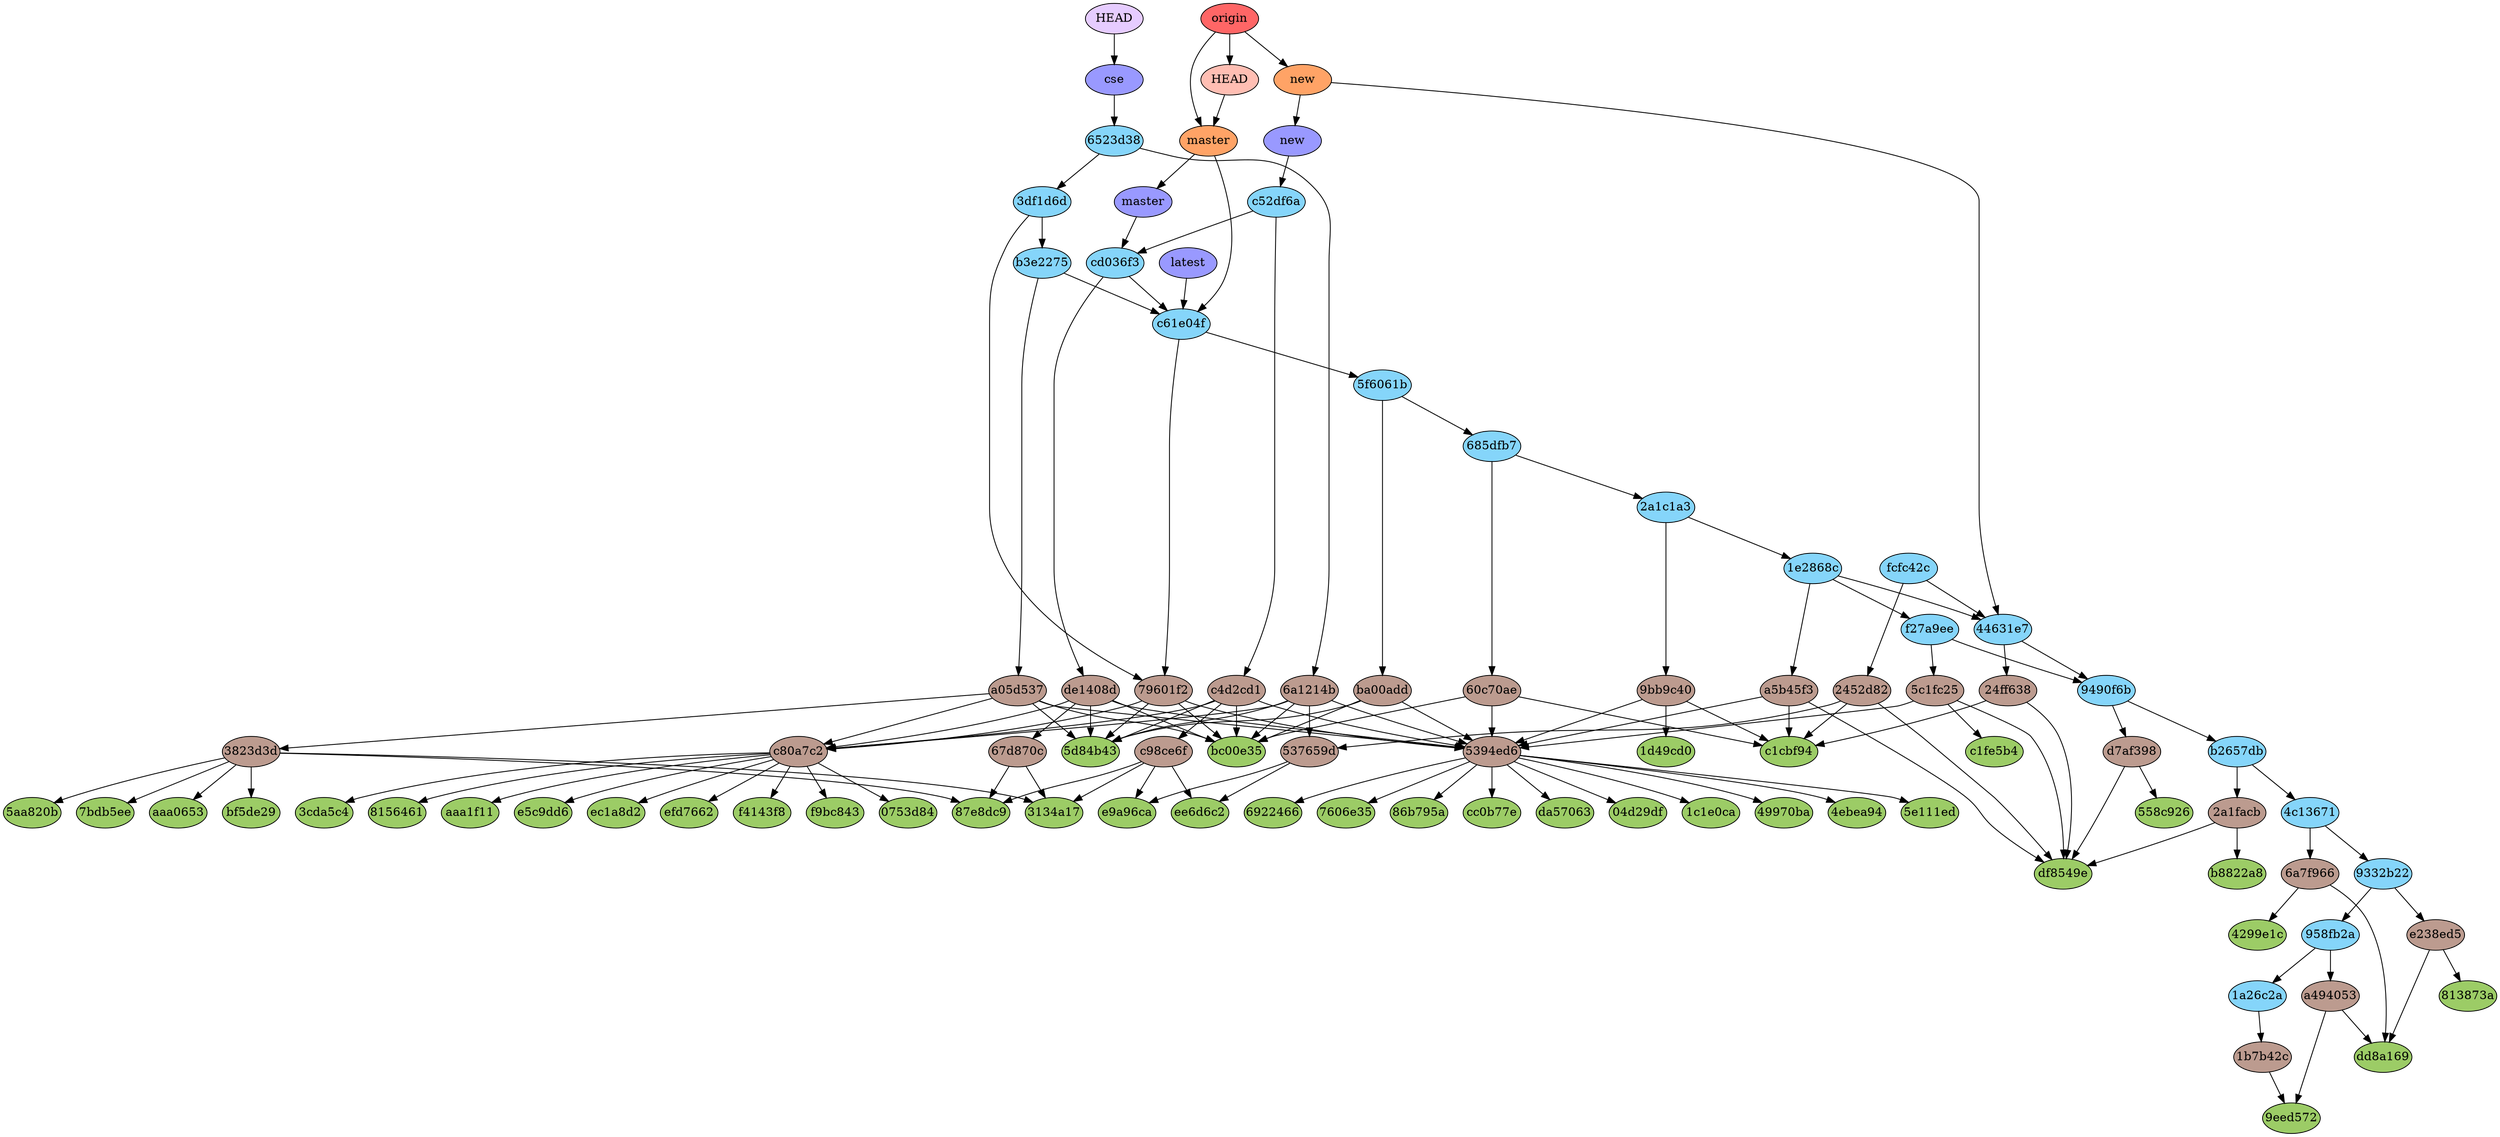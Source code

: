 digraph auto {
	graph [bgcolor=transparent]
	node [fixedsize=true style=filled width=0.95]
	"04d29dfb265114f5fd8061dc5fb9b0fe76db7229" [label="04d29df" fillcolor="#9ccc66"]
	"0753d846628c7c29df291fdce3289f33e7f4e2c5" [label="0753d84" fillcolor="#9ccc66"]
	"1c1e0ca00a032aabdc2d6f3438c02941368e028c" [label="1c1e0ca" fillcolor="#9ccc66"]
	"1d49cd0e333560a54951edf78b82aad31315f48d" [label="1d49cd0" fillcolor="#9ccc66"]
	"3134a17dbfa9ddcf27695d785b366586e654f338" [label="3134a17" fillcolor="#9ccc66"]
	"3cda5c46721463242d8960ca6d36ddbbf059925f" [label="3cda5c4" fillcolor="#9ccc66"]
	"4299e1c993a934091a5f801a7ee0cf35ef41deb4" [label="4299e1c" fillcolor="#9ccc66"]
	"49970baefc9cd797fad3655bc4e209f781bff5e2" [label="49970ba" fillcolor="#9ccc66"]
	"4ebea941578cffbde24f32bd04ba6df1dbd8fc56" [label="4ebea94" fillcolor="#9ccc66"]
	"558c92683c76a231c9d0c8eb851c2c116fa2f4f6" [label="558c926" fillcolor="#9ccc66"]
	"5aa820bab5ceb87d7c5763ad63577cfd3101f43e" [label="5aa820b" fillcolor="#9ccc66"]
	"5d84b43bb69baf45604527cae9f73ae2258f9019" [label="5d84b43" fillcolor="#9ccc66"]
	"5e111ede7c8eef075e530e633b47210e7fb8e234" [label="5e111ed" fillcolor="#9ccc66"]
	"69224664d1337110b667196164af47cf59806541" [label=6922466 fillcolor="#9ccc66"]
	"7606e35333c07d24abb34af3a933e988c3b7dc34" [label="7606e35" fillcolor="#9ccc66"]
	"7bdb5ee6c8ec124d5d86275afdb304c3175a6577" [label="7bdb5ee" fillcolor="#9ccc66"]
	"813873afd09e53421633593568b7f48398998ca1" [label="813873a" fillcolor="#9ccc66"]
	"81564615d6e282fabda4dadd5468d5fedeb11e2e" [label=8156461 fillcolor="#9ccc66"]
	"86b795af5440c12d35ed6f3672177c75ab79d621" [label="86b795a" fillcolor="#9ccc66"]
	"87e8dc99c3dcf6e8dcff3b396097d101c9c0a334" [label="87e8dc9" fillcolor="#9ccc66"]
	"9eed5720e465e7f1475d072ec649384475122e22" [label="9eed572" fillcolor="#9ccc66"]
	aaa065324730942740f129cb35e849b2bd6c739f [label=aaa0653 fillcolor="#9ccc66"]
	aaa1f1148abfd394ec0cd628bc74d70db422e9e8 [label=aaa1f11 fillcolor="#9ccc66"]
	b8822a8f9306b49a8232341e185de405331a18e5 [label=b8822a8 fillcolor="#9ccc66"]
	bc00e35f5035bd1fd7e0e966ac21121c1c9ddc70 [label=bc00e35 fillcolor="#9ccc66"]
	bf5de292a53de64e300c280e2d24f5646d9dd370 [label=bf5de29 fillcolor="#9ccc66"]
	c1cbf94b64d91d585f35191306d25ff2bc1c54b7 [label=c1cbf94 fillcolor="#9ccc66"]
	c1fe5b488ff5587080840f674224cdd367fa6859 [label=c1fe5b4 fillcolor="#9ccc66"]
	cc0b77e49ddf2ecb338a2a36ec336336650ec37f [label=cc0b77e fillcolor="#9ccc66"]
	da57063df37eb5426d5b80d7f8a0df27b1751fff [label=da57063 fillcolor="#9ccc66"]
	dd8a169aaaca375893503ff900cab363c933ce3e [label=dd8a169 fillcolor="#9ccc66"]
	df8549e4b7f6ad941b29ffe5f38e67fe2314cccf [label=df8549e fillcolor="#9ccc66"]
	e5c9dd6dd288a5512b661addcc7d15f39961e0b9 [label=e5c9dd6 fillcolor="#9ccc66"]
	e9a96ca2544df45c829c5f75add9225bbf805172 [label=e9a96ca fillcolor="#9ccc66"]
	ec1a8d20444d70c74a756bc003cb2685b8343a83 [label=ec1a8d2 fillcolor="#9ccc66"]
	ee6d6c234579af4e3def072a227f9342a419dd97 [label=ee6d6c2 fillcolor="#9ccc66"]
	efd76620e07c2b6fc2c3efd68c1972851ba51cd7 [label=efd7662 fillcolor="#9ccc66"]
	f4143f844c985cc2991137f5c8ce117c64302745 [label=f4143f8 fillcolor="#9ccc66"]
	f9bc84315ff9d5db27e55ff40a8c3ff891c8e67a [label=f9bc843 fillcolor="#9ccc66"]
	"1b7b42cf15268368b22cd8a88e01e59eac51aa37" [label="1b7b42c" fillcolor="#bc9b8f"]
	"1b7b42cf15268368b22cd8a88e01e59eac51aa37" -> "9eed5720e465e7f1475d072ec649384475122e22"
	"2452d82db895c3140e98917d06d9bc4eae8b07c2" [label="2452d82" fillcolor="#bc9b8f"]
	"2452d82db895c3140e98917d06d9bc4eae8b07c2" -> "537659d8c6ff20bae7d7e5e74bedb8b6fdab64e0"
	"2452d82db895c3140e98917d06d9bc4eae8b07c2" -> c1cbf94b64d91d585f35191306d25ff2bc1c54b7
	"2452d82db895c3140e98917d06d9bc4eae8b07c2" -> df8549e4b7f6ad941b29ffe5f38e67fe2314cccf
	"24ff6381a9642dd8af7ceeca4bc31bbdbd32c795" [label="24ff638" fillcolor="#bc9b8f"]
	"24ff6381a9642dd8af7ceeca4bc31bbdbd32c795" -> c1cbf94b64d91d585f35191306d25ff2bc1c54b7
	"24ff6381a9642dd8af7ceeca4bc31bbdbd32c795" -> df8549e4b7f6ad941b29ffe5f38e67fe2314cccf
	"2a1facbb79af4cdf5a63d6569201dff3ecd3cb8a" [label="2a1facb" fillcolor="#bc9b8f"]
	"2a1facbb79af4cdf5a63d6569201dff3ecd3cb8a" -> b8822a8f9306b49a8232341e185de405331a18e5
	"2a1facbb79af4cdf5a63d6569201dff3ecd3cb8a" -> df8549e4b7f6ad941b29ffe5f38e67fe2314cccf
	"3823d3d249d7817c26dc96ba92ae0e5e839de3ce" [label="3823d3d" fillcolor="#bc9b8f"]
	"3823d3d249d7817c26dc96ba92ae0e5e839de3ce" -> "87e8dc99c3dcf6e8dcff3b396097d101c9c0a334"
	"3823d3d249d7817c26dc96ba92ae0e5e839de3ce" -> "3134a17dbfa9ddcf27695d785b366586e654f338"
	"3823d3d249d7817c26dc96ba92ae0e5e839de3ce" -> bf5de292a53de64e300c280e2d24f5646d9dd370
	"3823d3d249d7817c26dc96ba92ae0e5e839de3ce" -> aaa065324730942740f129cb35e849b2bd6c739f
	"3823d3d249d7817c26dc96ba92ae0e5e839de3ce" -> "7bdb5ee6c8ec124d5d86275afdb304c3175a6577"
	"3823d3d249d7817c26dc96ba92ae0e5e839de3ce" -> "5aa820bab5ceb87d7c5763ad63577cfd3101f43e"
	"537659d8c6ff20bae7d7e5e74bedb8b6fdab64e0" [label="537659d" fillcolor="#bc9b8f"]
	"537659d8c6ff20bae7d7e5e74bedb8b6fdab64e0" -> e9a96ca2544df45c829c5f75add9225bbf805172
	"537659d8c6ff20bae7d7e5e74bedb8b6fdab64e0" -> ee6d6c234579af4e3def072a227f9342a419dd97
	"5394ed62fc00d5308875d0b93badde623474bc23" [label="5394ed6" fillcolor="#bc9b8f"]
	"5394ed62fc00d5308875d0b93badde623474bc23" -> da57063df37eb5426d5b80d7f8a0df27b1751fff
	"5394ed62fc00d5308875d0b93badde623474bc23" -> "69224664d1337110b667196164af47cf59806541"
	"5394ed62fc00d5308875d0b93badde623474bc23" -> "4ebea941578cffbde24f32bd04ba6df1dbd8fc56"
	"5394ed62fc00d5308875d0b93badde623474bc23" -> cc0b77e49ddf2ecb338a2a36ec336336650ec37f
	"5394ed62fc00d5308875d0b93badde623474bc23" -> "86b795af5440c12d35ed6f3672177c75ab79d621"
	"5394ed62fc00d5308875d0b93badde623474bc23" -> "5e111ede7c8eef075e530e633b47210e7fb8e234"
	"5394ed62fc00d5308875d0b93badde623474bc23" -> "1c1e0ca00a032aabdc2d6f3438c02941368e028c"
	"5394ed62fc00d5308875d0b93badde623474bc23" -> "04d29dfb265114f5fd8061dc5fb9b0fe76db7229"
	"5394ed62fc00d5308875d0b93badde623474bc23" -> "7606e35333c07d24abb34af3a933e988c3b7dc34"
	"5394ed62fc00d5308875d0b93badde623474bc23" -> "49970baefc9cd797fad3655bc4e209f781bff5e2"
	"5c1fc25c0210789ad894e8736cd83fb2886f4de8" [label="5c1fc25" fillcolor="#bc9b8f"]
	"5c1fc25c0210789ad894e8736cd83fb2886f4de8" -> c1fe5b488ff5587080840f674224cdd367fa6859
	"5c1fc25c0210789ad894e8736cd83fb2886f4de8" -> df8549e4b7f6ad941b29ffe5f38e67fe2314cccf
	"5c1fc25c0210789ad894e8736cd83fb2886f4de8" -> "5394ed62fc00d5308875d0b93badde623474bc23"
	"60c70aedf4727928aeab0e36693859ebbcb58708" [label="60c70ae" fillcolor="#bc9b8f"]
	"60c70aedf4727928aeab0e36693859ebbcb58708" -> c1cbf94b64d91d585f35191306d25ff2bc1c54b7
	"60c70aedf4727928aeab0e36693859ebbcb58708" -> bc00e35f5035bd1fd7e0e966ac21121c1c9ddc70
	"60c70aedf4727928aeab0e36693859ebbcb58708" -> "5394ed62fc00d5308875d0b93badde623474bc23"
	"67d870c14ab952934667e63b4f9e590ce4d9452b" [label="67d870c" fillcolor="#bc9b8f"]
	"67d870c14ab952934667e63b4f9e590ce4d9452b" -> "87e8dc99c3dcf6e8dcff3b396097d101c9c0a334"
	"67d870c14ab952934667e63b4f9e590ce4d9452b" -> "3134a17dbfa9ddcf27695d785b366586e654f338"
	"6a1214bc36996d82608410bd35eba49fa626d2a9" [label="6a1214b" fillcolor="#bc9b8f"]
	"6a1214bc36996d82608410bd35eba49fa626d2a9" -> "537659d8c6ff20bae7d7e5e74bedb8b6fdab64e0"
	"6a1214bc36996d82608410bd35eba49fa626d2a9" -> c80a7c23fc86c0c8e7be7385f0152829c476b60b
	"6a1214bc36996d82608410bd35eba49fa626d2a9" -> "5d84b43bb69baf45604527cae9f73ae2258f9019"
	"6a1214bc36996d82608410bd35eba49fa626d2a9" -> bc00e35f5035bd1fd7e0e966ac21121c1c9ddc70
	"6a1214bc36996d82608410bd35eba49fa626d2a9" -> "5394ed62fc00d5308875d0b93badde623474bc23"
	"6a7f96667fe939f9f3b3aa8864f5b5538cf4533c" [label="6a7f966" fillcolor="#bc9b8f"]
	"6a7f96667fe939f9f3b3aa8864f5b5538cf4533c" -> "4299e1c993a934091a5f801a7ee0cf35ef41deb4"
	"6a7f96667fe939f9f3b3aa8864f5b5538cf4533c" -> dd8a169aaaca375893503ff900cab363c933ce3e
	"79601f205dd534ae96afd0027e9832767abcdbc4" [label="79601f2" fillcolor="#bc9b8f"]
	"79601f205dd534ae96afd0027e9832767abcdbc4" -> c80a7c23fc86c0c8e7be7385f0152829c476b60b
	"79601f205dd534ae96afd0027e9832767abcdbc4" -> "5d84b43bb69baf45604527cae9f73ae2258f9019"
	"79601f205dd534ae96afd0027e9832767abcdbc4" -> bc00e35f5035bd1fd7e0e966ac21121c1c9ddc70
	"79601f205dd534ae96afd0027e9832767abcdbc4" -> "5394ed62fc00d5308875d0b93badde623474bc23"
	"9bb9c402d24ac51180bb616cdfc1797f2a6c1e97" [label="9bb9c40" fillcolor="#bc9b8f"]
	"9bb9c402d24ac51180bb616cdfc1797f2a6c1e97" -> c1cbf94b64d91d585f35191306d25ff2bc1c54b7
	"9bb9c402d24ac51180bb616cdfc1797f2a6c1e97" -> "1d49cd0e333560a54951edf78b82aad31315f48d"
	"9bb9c402d24ac51180bb616cdfc1797f2a6c1e97" -> "5394ed62fc00d5308875d0b93badde623474bc23"
	a05d5379fd4f4ab73e9d4a088314b8c402fa0e84 [label=a05d537 fillcolor="#bc9b8f"]
	a05d5379fd4f4ab73e9d4a088314b8c402fa0e84 -> "3823d3d249d7817c26dc96ba92ae0e5e839de3ce"
	a05d5379fd4f4ab73e9d4a088314b8c402fa0e84 -> c80a7c23fc86c0c8e7be7385f0152829c476b60b
	a05d5379fd4f4ab73e9d4a088314b8c402fa0e84 -> "5d84b43bb69baf45604527cae9f73ae2258f9019"
	a05d5379fd4f4ab73e9d4a088314b8c402fa0e84 -> bc00e35f5035bd1fd7e0e966ac21121c1c9ddc70
	a05d5379fd4f4ab73e9d4a088314b8c402fa0e84 -> "5394ed62fc00d5308875d0b93badde623474bc23"
	a494053307437cf86a375f52733ead61753df34b [label=a494053 fillcolor="#bc9b8f"]
	a494053307437cf86a375f52733ead61753df34b -> "9eed5720e465e7f1475d072ec649384475122e22"
	a494053307437cf86a375f52733ead61753df34b -> dd8a169aaaca375893503ff900cab363c933ce3e
	a5b45f3fa1d9c225bcaef7113b8c3ba0e23736eb [label=a5b45f3 fillcolor="#bc9b8f"]
	a5b45f3fa1d9c225bcaef7113b8c3ba0e23736eb -> c1cbf94b64d91d585f35191306d25ff2bc1c54b7
	a5b45f3fa1d9c225bcaef7113b8c3ba0e23736eb -> df8549e4b7f6ad941b29ffe5f38e67fe2314cccf
	a5b45f3fa1d9c225bcaef7113b8c3ba0e23736eb -> "5394ed62fc00d5308875d0b93badde623474bc23"
	ba00add0cd0ce89f912507591a1999c00a10ac3d [label=ba00add fillcolor="#bc9b8f"]
	ba00add0cd0ce89f912507591a1999c00a10ac3d -> "5d84b43bb69baf45604527cae9f73ae2258f9019"
	ba00add0cd0ce89f912507591a1999c00a10ac3d -> bc00e35f5035bd1fd7e0e966ac21121c1c9ddc70
	ba00add0cd0ce89f912507591a1999c00a10ac3d -> "5394ed62fc00d5308875d0b93badde623474bc23"
	c4d2cd1b38f9621b02b6fc575d7f9f53e33365ad [label=c4d2cd1 fillcolor="#bc9b8f"]
	c4d2cd1b38f9621b02b6fc575d7f9f53e33365ad -> c98ce6fce3d73d995d7773bd6afd799450ec45ef
	c4d2cd1b38f9621b02b6fc575d7f9f53e33365ad -> c80a7c23fc86c0c8e7be7385f0152829c476b60b
	c4d2cd1b38f9621b02b6fc575d7f9f53e33365ad -> "5d84b43bb69baf45604527cae9f73ae2258f9019"
	c4d2cd1b38f9621b02b6fc575d7f9f53e33365ad -> bc00e35f5035bd1fd7e0e966ac21121c1c9ddc70
	c4d2cd1b38f9621b02b6fc575d7f9f53e33365ad -> "5394ed62fc00d5308875d0b93badde623474bc23"
	c80a7c23fc86c0c8e7be7385f0152829c476b60b [label=c80a7c2 fillcolor="#bc9b8f"]
	c80a7c23fc86c0c8e7be7385f0152829c476b60b -> "81564615d6e282fabda4dadd5468d5fedeb11e2e"
	c80a7c23fc86c0c8e7be7385f0152829c476b60b -> f4143f844c985cc2991137f5c8ce117c64302745
	c80a7c23fc86c0c8e7be7385f0152829c476b60b -> aaa1f1148abfd394ec0cd628bc74d70db422e9e8
	c80a7c23fc86c0c8e7be7385f0152829c476b60b -> "0753d846628c7c29df291fdce3289f33e7f4e2c5"
	c80a7c23fc86c0c8e7be7385f0152829c476b60b -> "3cda5c46721463242d8960ca6d36ddbbf059925f"
	c80a7c23fc86c0c8e7be7385f0152829c476b60b -> e5c9dd6dd288a5512b661addcc7d15f39961e0b9
	c80a7c23fc86c0c8e7be7385f0152829c476b60b -> efd76620e07c2b6fc2c3efd68c1972851ba51cd7
	c80a7c23fc86c0c8e7be7385f0152829c476b60b -> f9bc84315ff9d5db27e55ff40a8c3ff891c8e67a
	c80a7c23fc86c0c8e7be7385f0152829c476b60b -> ec1a8d20444d70c74a756bc003cb2685b8343a83
	c98ce6fce3d73d995d7773bd6afd799450ec45ef [label=c98ce6f fillcolor="#bc9b8f"]
	c98ce6fce3d73d995d7773bd6afd799450ec45ef -> "87e8dc99c3dcf6e8dcff3b396097d101c9c0a334"
	c98ce6fce3d73d995d7773bd6afd799450ec45ef -> "3134a17dbfa9ddcf27695d785b366586e654f338"
	c98ce6fce3d73d995d7773bd6afd799450ec45ef -> e9a96ca2544df45c829c5f75add9225bbf805172
	c98ce6fce3d73d995d7773bd6afd799450ec45ef -> ee6d6c234579af4e3def072a227f9342a419dd97
	d7af398d9039339d10cbc8bae3443046c659ea1c [label=d7af398 fillcolor="#bc9b8f"]
	d7af398d9039339d10cbc8bae3443046c659ea1c -> "558c92683c76a231c9d0c8eb851c2c116fa2f4f6"
	d7af398d9039339d10cbc8bae3443046c659ea1c -> df8549e4b7f6ad941b29ffe5f38e67fe2314cccf
	de1408d572dde8dfcd7cdcc2a1a35d1ea9c36104 [label=de1408d fillcolor="#bc9b8f"]
	de1408d572dde8dfcd7cdcc2a1a35d1ea9c36104 -> "67d870c14ab952934667e63b4f9e590ce4d9452b"
	de1408d572dde8dfcd7cdcc2a1a35d1ea9c36104 -> c80a7c23fc86c0c8e7be7385f0152829c476b60b
	de1408d572dde8dfcd7cdcc2a1a35d1ea9c36104 -> "5d84b43bb69baf45604527cae9f73ae2258f9019"
	de1408d572dde8dfcd7cdcc2a1a35d1ea9c36104 -> bc00e35f5035bd1fd7e0e966ac21121c1c9ddc70
	de1408d572dde8dfcd7cdcc2a1a35d1ea9c36104 -> "5394ed62fc00d5308875d0b93badde623474bc23"
	e238ed5c1b26fd0d2512a7607e4b22fca187a7ba [label=e238ed5 fillcolor="#bc9b8f"]
	e238ed5c1b26fd0d2512a7607e4b22fca187a7ba -> "813873afd09e53421633593568b7f48398998ca1"
	e238ed5c1b26fd0d2512a7607e4b22fca187a7ba -> dd8a169aaaca375893503ff900cab363c933ce3e
	"1a26c2aaaaa9bbed11283f0adf15b74f0e3b48eb" [label="1a26c2a" fillcolor="#85d5fa"]
	"1a26c2aaaaa9bbed11283f0adf15b74f0e3b48eb" -> "1b7b42cf15268368b22cd8a88e01e59eac51aa37"
	"1e2868ccc032d8b9465a60c36be1d3e826f981d6" [label="1e2868c" fillcolor="#85d5fa"]
	"1e2868ccc032d8b9465a60c36be1d3e826f981d6" -> a5b45f3fa1d9c225bcaef7113b8c3ba0e23736eb
	"1e2868ccc032d8b9465a60c36be1d3e826f981d6" -> f27a9ee93c4c83dc1e177b1e98f7696491b19363
	"1e2868ccc032d8b9465a60c36be1d3e826f981d6" -> "44631e7a5b2b27cd6d4af473a9b6e279e3d9fe83"
	"2a1c1a38814aafec197004000d774398d7ca79b8" [label="2a1c1a3" fillcolor="#85d5fa"]
	"2a1c1a38814aafec197004000d774398d7ca79b8" -> "9bb9c402d24ac51180bb616cdfc1797f2a6c1e97"
	"2a1c1a38814aafec197004000d774398d7ca79b8" -> "1e2868ccc032d8b9465a60c36be1d3e826f981d6"
	"3df1d6dc760889849968820ec81fdd6ba89599db" [label="3df1d6d" fillcolor="#85d5fa"]
	"3df1d6dc760889849968820ec81fdd6ba89599db" -> "79601f205dd534ae96afd0027e9832767abcdbc4"
	"3df1d6dc760889849968820ec81fdd6ba89599db" -> b3e22751739dc43e5e078174582401c2ec82e320
	"44631e7a5b2b27cd6d4af473a9b6e279e3d9fe83" [label="44631e7" fillcolor="#85d5fa"]
	"44631e7a5b2b27cd6d4af473a9b6e279e3d9fe83" -> "24ff6381a9642dd8af7ceeca4bc31bbdbd32c795"
	"44631e7a5b2b27cd6d4af473a9b6e279e3d9fe83" -> "9490f6be2bc69353c23771d5efa2b4a54924c481"
	"4c136718b162745401f4857812c3c25d8cb905f0" [label="4c13671" fillcolor="#85d5fa"]
	"4c136718b162745401f4857812c3c25d8cb905f0" -> "6a7f96667fe939f9f3b3aa8864f5b5538cf4533c"
	"4c136718b162745401f4857812c3c25d8cb905f0" -> "9332b22c160043e515f90b578f27504ba068c6d3"
	"5f6061bc2993de48dfb9312830f3835a95385ea0" [label="5f6061b" fillcolor="#85d5fa"]
	"5f6061bc2993de48dfb9312830f3835a95385ea0" -> ba00add0cd0ce89f912507591a1999c00a10ac3d
	"5f6061bc2993de48dfb9312830f3835a95385ea0" -> "685dfb746ea4706777df6412295924528ac28434"
	"6523d38292fbd86bff67d784315062c3610c3e6f" [label="6523d38" fillcolor="#85d5fa"]
	"6523d38292fbd86bff67d784315062c3610c3e6f" -> "6a1214bc36996d82608410bd35eba49fa626d2a9"
	"6523d38292fbd86bff67d784315062c3610c3e6f" -> "3df1d6dc760889849968820ec81fdd6ba89599db"
	"685dfb746ea4706777df6412295924528ac28434" [label="685dfb7" fillcolor="#85d5fa"]
	"685dfb746ea4706777df6412295924528ac28434" -> "60c70aedf4727928aeab0e36693859ebbcb58708"
	"685dfb746ea4706777df6412295924528ac28434" -> "2a1c1a38814aafec197004000d774398d7ca79b8"
	"9332b22c160043e515f90b578f27504ba068c6d3" [label="9332b22" fillcolor="#85d5fa"]
	"9332b22c160043e515f90b578f27504ba068c6d3" -> e238ed5c1b26fd0d2512a7607e4b22fca187a7ba
	"9332b22c160043e515f90b578f27504ba068c6d3" -> "958fb2a66cf5a1fc0afb888cf3edb78a08fab993"
	"9490f6be2bc69353c23771d5efa2b4a54924c481" [label="9490f6b" fillcolor="#85d5fa"]
	"9490f6be2bc69353c23771d5efa2b4a54924c481" -> d7af398d9039339d10cbc8bae3443046c659ea1c
	"9490f6be2bc69353c23771d5efa2b4a54924c481" -> b2657dbc933fe337ae5eec52235095ecee3b72e6
	"958fb2a66cf5a1fc0afb888cf3edb78a08fab993" [label="958fb2a" fillcolor="#85d5fa"]
	"958fb2a66cf5a1fc0afb888cf3edb78a08fab993" -> a494053307437cf86a375f52733ead61753df34b
	"958fb2a66cf5a1fc0afb888cf3edb78a08fab993" -> "1a26c2aaaaa9bbed11283f0adf15b74f0e3b48eb"
	b2657dbc933fe337ae5eec52235095ecee3b72e6 [label=b2657db fillcolor="#85d5fa"]
	b2657dbc933fe337ae5eec52235095ecee3b72e6 -> "2a1facbb79af4cdf5a63d6569201dff3ecd3cb8a"
	b2657dbc933fe337ae5eec52235095ecee3b72e6 -> "4c136718b162745401f4857812c3c25d8cb905f0"
	b3e22751739dc43e5e078174582401c2ec82e320 [label=b3e2275 fillcolor="#85d5fa"]
	b3e22751739dc43e5e078174582401c2ec82e320 -> a05d5379fd4f4ab73e9d4a088314b8c402fa0e84
	b3e22751739dc43e5e078174582401c2ec82e320 -> c61e04f0e3c5bb4a6435a9cbc2bf35de528b51d9
	c52df6ad1e0ced18f3299f75c69ba3b1b96c0a39 [label=c52df6a fillcolor="#85d5fa"]
	c52df6ad1e0ced18f3299f75c69ba3b1b96c0a39 -> c4d2cd1b38f9621b02b6fc575d7f9f53e33365ad
	c52df6ad1e0ced18f3299f75c69ba3b1b96c0a39 -> cd036f36c33d2df291b7542df02e54bb8ba47dba
	c61e04f0e3c5bb4a6435a9cbc2bf35de528b51d9 [label=c61e04f fillcolor="#85d5fa"]
	c61e04f0e3c5bb4a6435a9cbc2bf35de528b51d9 -> "79601f205dd534ae96afd0027e9832767abcdbc4"
	c61e04f0e3c5bb4a6435a9cbc2bf35de528b51d9 -> "5f6061bc2993de48dfb9312830f3835a95385ea0"
	cd036f36c33d2df291b7542df02e54bb8ba47dba [label=cd036f3 fillcolor="#85d5fa"]
	cd036f36c33d2df291b7542df02e54bb8ba47dba -> de1408d572dde8dfcd7cdcc2a1a35d1ea9c36104
	cd036f36c33d2df291b7542df02e54bb8ba47dba -> c61e04f0e3c5bb4a6435a9cbc2bf35de528b51d9
	f27a9ee93c4c83dc1e177b1e98f7696491b19363 [label=f27a9ee fillcolor="#85d5fa"]
	f27a9ee93c4c83dc1e177b1e98f7696491b19363 -> "5c1fc25c0210789ad894e8736cd83fb2886f4de8"
	f27a9ee93c4c83dc1e177b1e98f7696491b19363 -> "9490f6be2bc69353c23771d5efa2b4a54924c481"
	fcfc42c3c8a790f4f0099cf8a6d9db997226712e [label=fcfc42c fillcolor="#85d5fa"]
	fcfc42c3c8a790f4f0099cf8a6d9db997226712e -> "2452d82db895c3140e98917d06d9bc4eae8b07c2"
	fcfc42c3c8a790f4f0099cf8a6d9db997226712e -> "44631e7a5b2b27cd6d4af473a9b6e279e3d9fe83"
	cse [label=cse fillcolor="#9999ff"]
	cse -> "6523d38292fbd86bff67d784315062c3610c3e6f"
	latest [label=latest fillcolor="#9999ff"]
	latest -> c61e04f0e3c5bb4a6435a9cbc2bf35de528b51d9
	master [label=master fillcolor="#9999ff"]
	master -> cd036f36c33d2df291b7542df02e54bb8ba47dba
	new [label=new fillcolor="#9999ff"]
	new -> c52df6ad1e0ced18f3299f75c69ba3b1b96c0a39
	HEAD [label=HEAD fillcolor="#e6ccff"]
	HEAD -> cse
	"origin/master" [label=master fillcolor="#ffa366"]
	"origin/master" -> c61e04f0e3c5bb4a6435a9cbc2bf35de528b51d9
	"origin/new" [label=new fillcolor="#ffa366"]
	"origin/new" -> "44631e7a5b2b27cd6d4af473a9b6e279e3d9fe83"
	"origin/HEAD" [label=HEAD fillcolor="#ffbeb3"]
	"origin/HEAD" -> "origin/master"
	origin [label=origin fillcolor="#ff6666"]
	origin -> "origin/master"
	origin -> "origin/new"
	origin -> "origin/HEAD"
	"origin/master" -> master
	"origin/new" -> new
}
